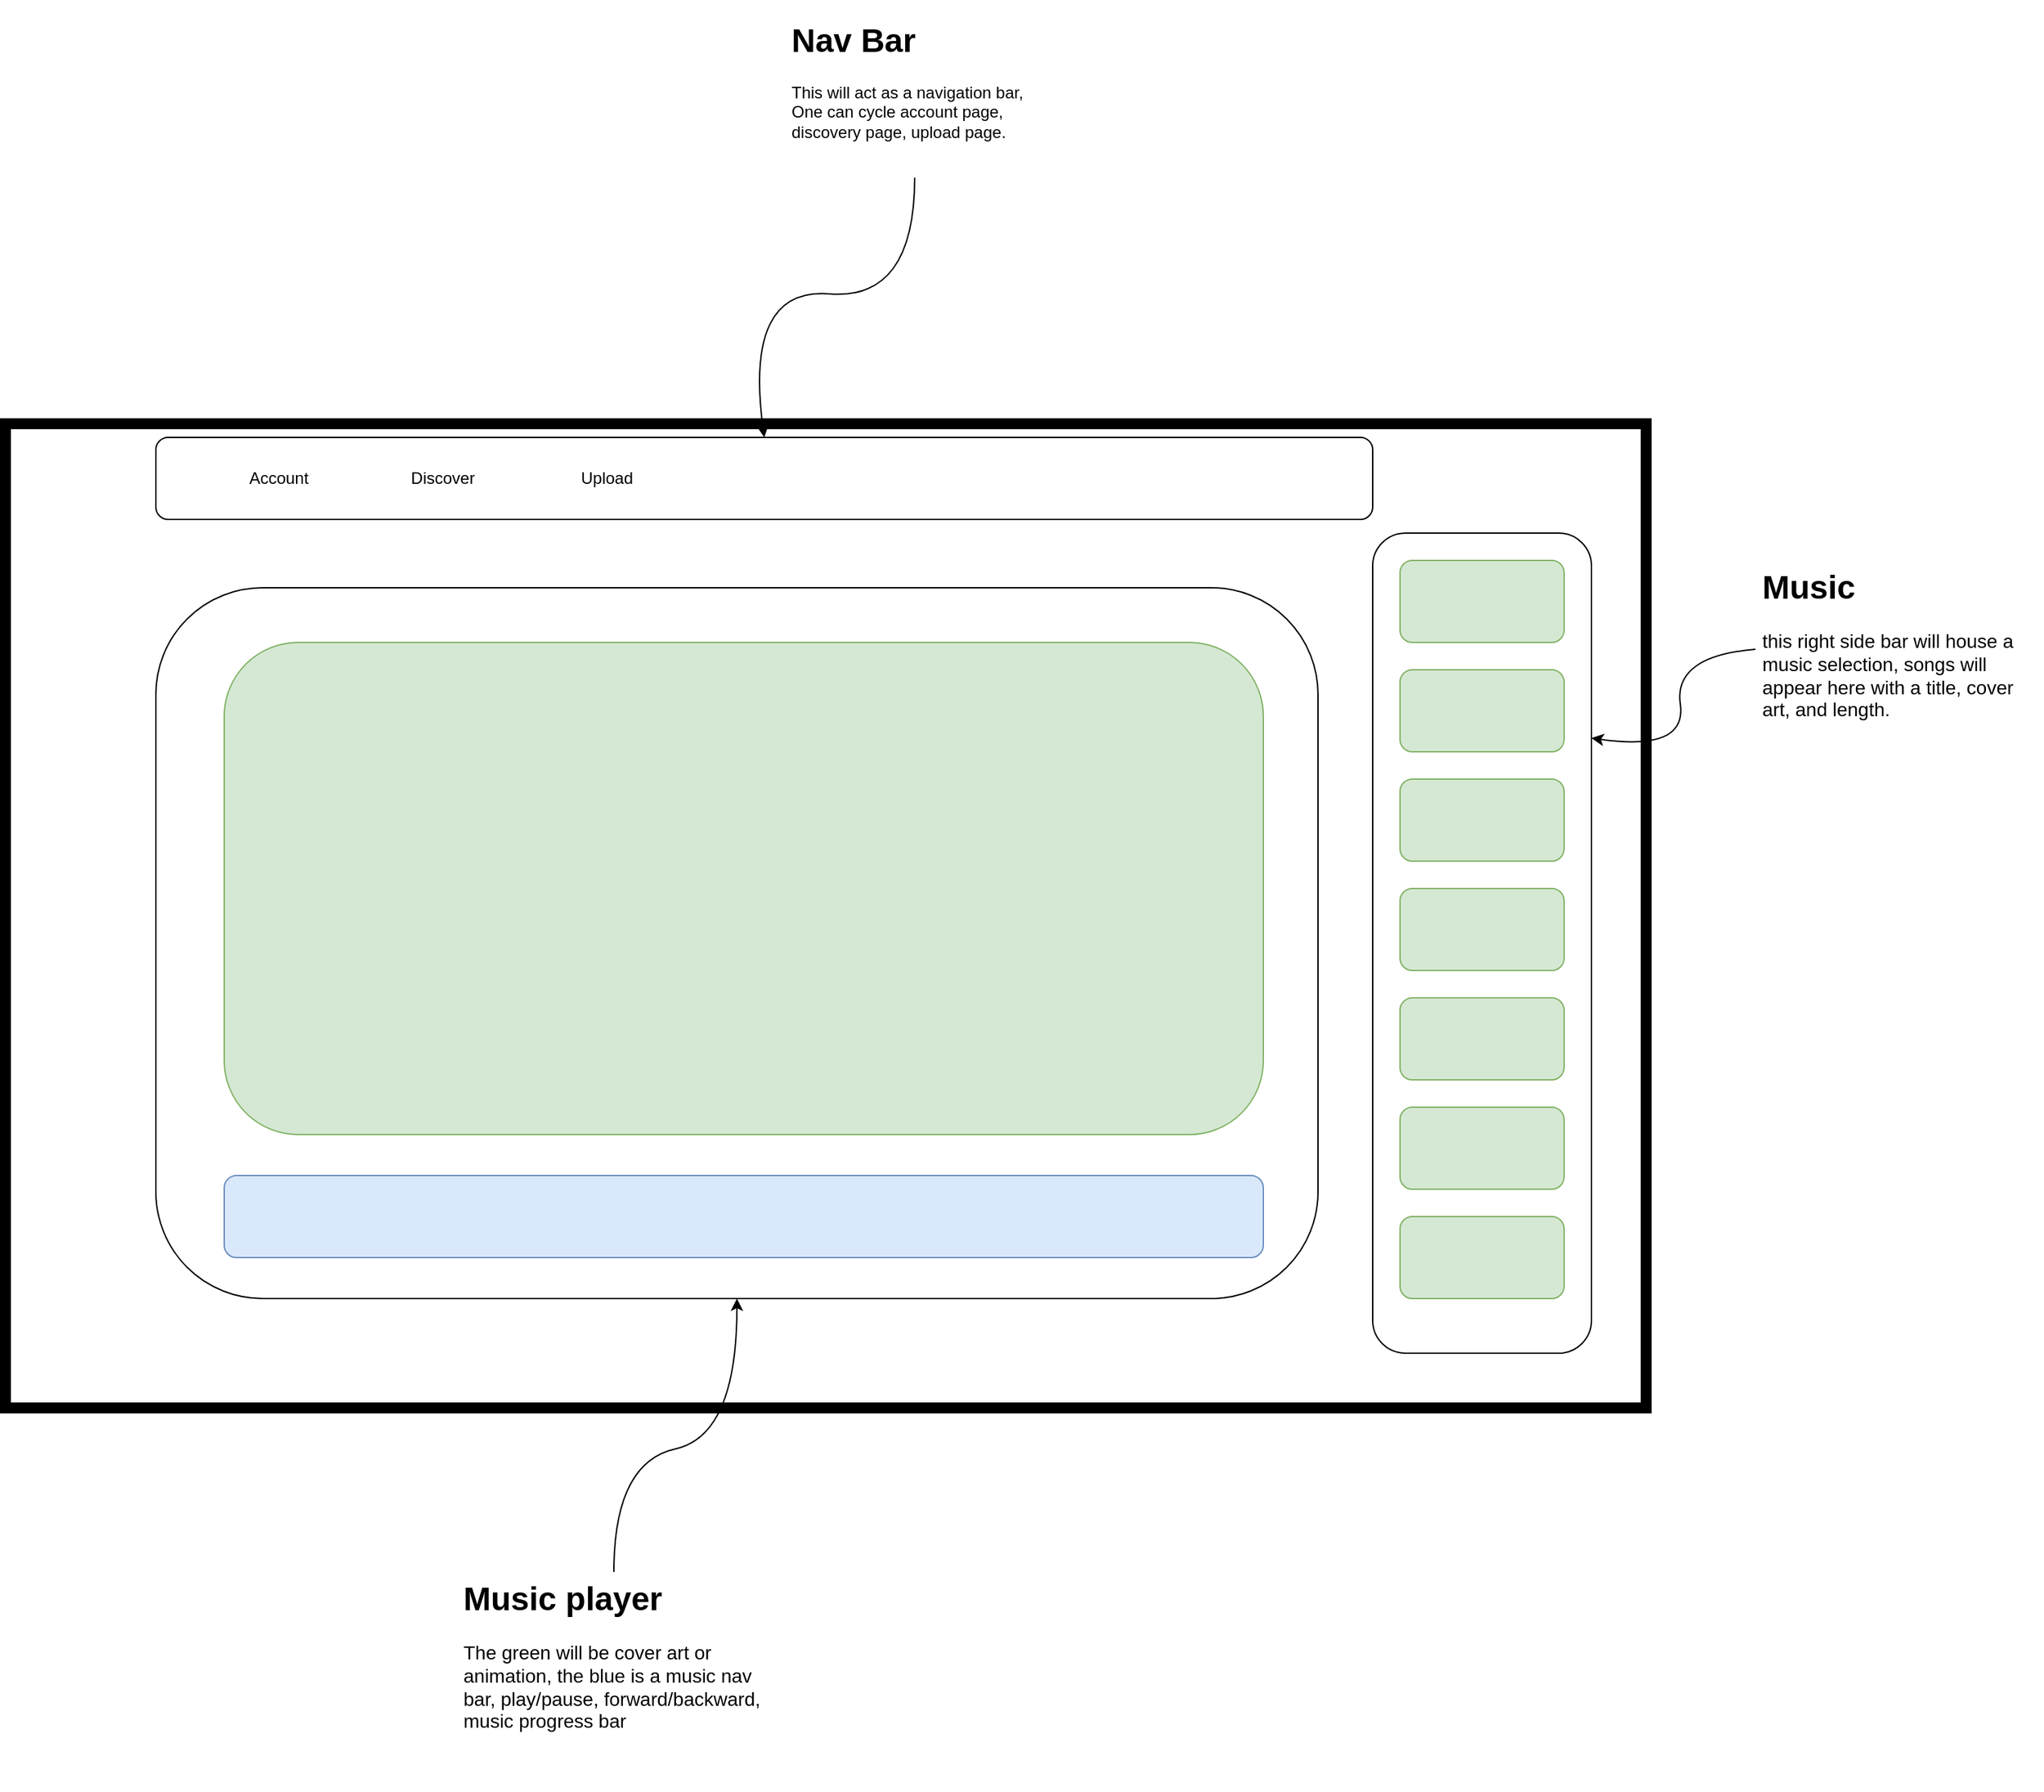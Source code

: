 <mxfile version="16.6.2" type="github" pages="4">
  <diagram id="8kdtg42xL2I4G0ouCTY_" name="Page-1">
    <mxGraphModel dx="4044" dy="2664" grid="1" gridSize="10" guides="1" tooltips="1" connect="1" arrows="1" fold="1" page="0" pageScale="1" pageWidth="850" pageHeight="1100" math="0" shadow="0">
      <root>
        <mxCell id="0" />
        <mxCell id="1" parent="0" />
        <mxCell id="Hbh6wv1MseDKdawe2fJE-1" value="" style="rounded=0;whiteSpace=wrap;html=1;fillColor=none;strokeWidth=8;" parent="1" vertex="1">
          <mxGeometry x="-200" y="-120" width="1200" height="720" as="geometry" />
        </mxCell>
        <mxCell id="Hbh6wv1MseDKdawe2fJE-10" value="&lt;h1&gt;Music&lt;/h1&gt;&lt;div&gt;&lt;font style=&quot;font-size: 14px&quot;&gt;this right side bar will house a music selection, songs will appear here with a title, cover art, and length.&amp;nbsp;&lt;/font&gt;&lt;/div&gt;" style="text;html=1;strokeColor=none;fillColor=none;spacing=5;spacingTop=-20;whiteSpace=wrap;overflow=hidden;rounded=0;" parent="1" vertex="1">
          <mxGeometry x="1080" y="-20" width="210" height="130" as="geometry" />
        </mxCell>
        <mxCell id="Hbh6wv1MseDKdawe2fJE-12" value="" style="curved=1;endArrow=classic;html=1;rounded=0;entryX=0.25;entryY=0;entryDx=0;entryDy=0;exitX=0;exitY=0.5;exitDx=0;exitDy=0;" parent="1" source="Hbh6wv1MseDKdawe2fJE-10" target="Hbh6wv1MseDKdawe2fJE-2" edge="1">
          <mxGeometry width="50" height="50" relative="1" as="geometry">
            <mxPoint x="1000" y="280" as="sourcePoint" />
            <mxPoint x="1050" y="230" as="targetPoint" />
            <Array as="points">
              <mxPoint x="1020" y="50" />
              <mxPoint x="1030" y="120" />
            </Array>
          </mxGeometry>
        </mxCell>
        <mxCell id="Hbh6wv1MseDKdawe2fJE-16" value="" style="group" parent="1" vertex="1" connectable="0">
          <mxGeometry x="800" y="-40" width="160" height="600" as="geometry" />
        </mxCell>
        <mxCell id="Hbh6wv1MseDKdawe2fJE-2" value="" style="rounded=1;whiteSpace=wrap;html=1;strokeWidth=1;fillColor=none;direction=south;" parent="Hbh6wv1MseDKdawe2fJE-16" vertex="1">
          <mxGeometry width="160" height="600" as="geometry" />
        </mxCell>
        <mxCell id="Hbh6wv1MseDKdawe2fJE-3" value="" style="rounded=1;whiteSpace=wrap;html=1;strokeWidth=1;fillColor=#d5e8d4;strokeColor=#82b366;" parent="Hbh6wv1MseDKdawe2fJE-16" vertex="1">
          <mxGeometry x="20" y="20" width="120" height="60" as="geometry" />
        </mxCell>
        <mxCell id="Hbh6wv1MseDKdawe2fJE-4" value="" style="rounded=1;whiteSpace=wrap;html=1;strokeWidth=1;fillColor=#d5e8d4;strokeColor=#82b366;" parent="Hbh6wv1MseDKdawe2fJE-16" vertex="1">
          <mxGeometry x="20" y="100" width="120" height="60" as="geometry" />
        </mxCell>
        <mxCell id="Hbh6wv1MseDKdawe2fJE-5" value="" style="rounded=1;whiteSpace=wrap;html=1;strokeWidth=1;fillColor=#d5e8d4;strokeColor=#82b366;" parent="Hbh6wv1MseDKdawe2fJE-16" vertex="1">
          <mxGeometry x="20" y="180" width="120" height="60" as="geometry" />
        </mxCell>
        <mxCell id="Hbh6wv1MseDKdawe2fJE-6" value="" style="rounded=1;whiteSpace=wrap;html=1;strokeWidth=1;fillColor=#d5e8d4;strokeColor=#82b366;" parent="Hbh6wv1MseDKdawe2fJE-16" vertex="1">
          <mxGeometry x="20" y="260" width="120" height="60" as="geometry" />
        </mxCell>
        <mxCell id="Hbh6wv1MseDKdawe2fJE-7" value="" style="rounded=1;whiteSpace=wrap;html=1;strokeWidth=1;fillColor=#d5e8d4;strokeColor=#82b366;" parent="Hbh6wv1MseDKdawe2fJE-16" vertex="1">
          <mxGeometry x="20" y="340" width="120" height="60" as="geometry" />
        </mxCell>
        <mxCell id="Hbh6wv1MseDKdawe2fJE-8" value="" style="rounded=1;whiteSpace=wrap;html=1;strokeWidth=1;fillColor=#d5e8d4;strokeColor=#82b366;" parent="Hbh6wv1MseDKdawe2fJE-16" vertex="1">
          <mxGeometry x="20" y="420" width="120" height="60" as="geometry" />
        </mxCell>
        <mxCell id="Hbh6wv1MseDKdawe2fJE-9" value="" style="rounded=1;whiteSpace=wrap;html=1;strokeWidth=1;fillColor=#d5e8d4;strokeColor=#82b366;" parent="Hbh6wv1MseDKdawe2fJE-16" vertex="1">
          <mxGeometry x="20" y="500" width="120" height="60" as="geometry" />
        </mxCell>
        <mxCell id="Hbh6wv1MseDKdawe2fJE-17" value="&lt;h1&gt;Nav Bar&lt;/h1&gt;&lt;div&gt;This will act as a navigation bar, One can cycle account page, discovery page, upload page.&lt;/div&gt;" style="text;html=1;strokeColor=none;fillColor=none;spacing=5;spacingTop=-20;whiteSpace=wrap;overflow=hidden;rounded=0;" parent="1" vertex="1">
          <mxGeometry x="370" y="-420" width="190" height="120" as="geometry" />
        </mxCell>
        <mxCell id="Hbh6wv1MseDKdawe2fJE-18" value="" style="curved=1;endArrow=classic;html=1;rounded=0;entryX=0.5;entryY=1;entryDx=0;entryDy=0;exitX=0.5;exitY=1;exitDx=0;exitDy=0;" parent="1" source="Hbh6wv1MseDKdawe2fJE-17" target="Hbh6wv1MseDKdawe2fJE-15" edge="1">
          <mxGeometry width="50" height="50" relative="1" as="geometry">
            <mxPoint x="400" y="40" as="sourcePoint" />
            <mxPoint x="450" y="-10" as="targetPoint" />
            <Array as="points">
              <mxPoint x="465" y="-210" />
              <mxPoint x="340" y="-220" />
            </Array>
          </mxGeometry>
        </mxCell>
        <mxCell id="Hbh6wv1MseDKdawe2fJE-22" value="" style="group" parent="1" vertex="1" connectable="0">
          <mxGeometry x="-90" y="-110" width="890" height="60" as="geometry" />
        </mxCell>
        <mxCell id="Hbh6wv1MseDKdawe2fJE-15" value="" style="rounded=1;whiteSpace=wrap;html=1;strokeWidth=1;fillColor=none;direction=west;" parent="Hbh6wv1MseDKdawe2fJE-22" vertex="1">
          <mxGeometry width="890" height="60" as="geometry" />
        </mxCell>
        <mxCell id="Hbh6wv1MseDKdawe2fJE-19" value="Account" style="text;html=1;strokeColor=none;fillColor=none;align=center;verticalAlign=middle;whiteSpace=wrap;rounded=0;" parent="Hbh6wv1MseDKdawe2fJE-22" vertex="1">
          <mxGeometry x="60" y="15" width="60" height="30" as="geometry" />
        </mxCell>
        <mxCell id="Hbh6wv1MseDKdawe2fJE-20" value="Discover" style="text;html=1;strokeColor=none;fillColor=none;align=center;verticalAlign=middle;whiteSpace=wrap;rounded=0;" parent="Hbh6wv1MseDKdawe2fJE-22" vertex="1">
          <mxGeometry x="180" y="15" width="60" height="30" as="geometry" />
        </mxCell>
        <mxCell id="Hbh6wv1MseDKdawe2fJE-21" value="Upload" style="text;html=1;strokeColor=none;fillColor=none;align=center;verticalAlign=middle;whiteSpace=wrap;rounded=0;" parent="Hbh6wv1MseDKdawe2fJE-22" vertex="1">
          <mxGeometry x="300" y="15" width="60" height="30" as="geometry" />
        </mxCell>
        <mxCell id="Hbh6wv1MseDKdawe2fJE-27" value="&lt;h1&gt;Music player&lt;/h1&gt;&lt;div&gt;&lt;font style=&quot;font-size: 14px&quot;&gt;The green will be cover art or animation, the blue is a music nav bar, play/pause, forward/backward, music progress bar&lt;/font&gt;&lt;/div&gt;" style="text;html=1;strokeColor=none;fillColor=none;spacing=5;spacingTop=-20;whiteSpace=wrap;overflow=hidden;rounded=0;" parent="1" vertex="1">
          <mxGeometry x="130" y="720" width="230" height="160" as="geometry" />
        </mxCell>
        <mxCell id="Hbh6wv1MseDKdawe2fJE-28" value="" style="curved=1;endArrow=classic;html=1;rounded=0;fontSize=14;entryX=0.5;entryY=1;entryDx=0;entryDy=0;exitX=0.5;exitY=0;exitDx=0;exitDy=0;" parent="1" source="Hbh6wv1MseDKdawe2fJE-27" target="Hbh6wv1MseDKdawe2fJE-24" edge="1">
          <mxGeometry width="50" height="50" relative="1" as="geometry">
            <mxPoint x="250" y="670" as="sourcePoint" />
            <mxPoint x="390" y="310" as="targetPoint" />
            <Array as="points">
              <mxPoint x="245" y="640" />
              <mxPoint x="335" y="620" />
            </Array>
          </mxGeometry>
        </mxCell>
        <mxCell id="Hbh6wv1MseDKdawe2fJE-29" value="" style="group" parent="1" vertex="1" connectable="0">
          <mxGeometry x="-90" width="850" height="520" as="geometry" />
        </mxCell>
        <mxCell id="Hbh6wv1MseDKdawe2fJE-24" value="" style="rounded=1;whiteSpace=wrap;html=1;strokeWidth=1;fillColor=none;gradientColor=#3705FF;" parent="Hbh6wv1MseDKdawe2fJE-29" vertex="1">
          <mxGeometry width="850" height="520" as="geometry" />
        </mxCell>
        <mxCell id="Hbh6wv1MseDKdawe2fJE-25" value="" style="rounded=1;whiteSpace=wrap;html=1;strokeWidth=1;fillColor=#d5e8d4;strokeColor=#82b366;" parent="Hbh6wv1MseDKdawe2fJE-29" vertex="1">
          <mxGeometry x="50" y="40" width="760" height="360" as="geometry" />
        </mxCell>
        <mxCell id="Hbh6wv1MseDKdawe2fJE-26" value="" style="rounded=1;whiteSpace=wrap;html=1;strokeWidth=1;fillColor=#dae8fc;strokeColor=#6c8ebf;" parent="Hbh6wv1MseDKdawe2fJE-29" vertex="1">
          <mxGeometry x="50" y="430" width="760" height="60" as="geometry" />
        </mxCell>
      </root>
    </mxGraphModel>
  </diagram>
  <diagram id="Lp3ub9B1sbOu9ZpcKDQ-" name="Home">
    <mxGraphModel dx="3644" dy="2664" grid="0" gridSize="10" guides="1" tooltips="1" connect="1" arrows="1" fold="1" page="0" pageScale="1" pageWidth="850" pageHeight="1100" math="0" shadow="0">
      <root>
        <mxCell id="ewdScKoGMy1fZ1iDkfr0-0" />
        <mxCell id="ewdScKoGMy1fZ1iDkfr0-1" parent="ewdScKoGMy1fZ1iDkfr0-0" />
        <mxCell id="jHxM66Looak-5hEwvELE-0" value="" style="rounded=0;whiteSpace=wrap;html=1;fillColor=none;strokeWidth=8;" vertex="1" parent="ewdScKoGMy1fZ1iDkfr0-1">
          <mxGeometry x="560" y="-200" width="1920" height="1080" as="geometry" />
        </mxCell>
        <mxCell id="NASc1CwOYMaEcNcSKyxm-0" value="&lt;h1 style=&quot;font-size: 34px&quot;&gt;&lt;font style=&quot;font-size: 34px&quot;&gt;Navigation Bar&lt;/font&gt;&lt;/h1&gt;&lt;p&gt;&lt;font style=&quot;font-size: 27px&quot;&gt;Contains the tiles for each page within the website&lt;/font&gt;&lt;/p&gt;" style="text;html=1;strokeColor=none;fillColor=none;spacing=5;spacingTop=-20;whiteSpace=wrap;overflow=hidden;rounded=0;" vertex="1" parent="ewdScKoGMy1fZ1iDkfr0-1">
          <mxGeometry x="70" y="170" width="350" height="210" as="geometry" />
        </mxCell>
        <mxCell id="8eYH5BBRQD31RjpEhHYT-2" value="" style="curved=1;endArrow=classic;html=1;rounded=0;fontSize=27;exitX=1;exitY=0.5;exitDx=0;exitDy=0;strokeWidth=3;" edge="1" parent="ewdScKoGMy1fZ1iDkfr0-1" source="NASc1CwOYMaEcNcSKyxm-0">
          <mxGeometry width="50" height="50" relative="1" as="geometry">
            <mxPoint x="810" y="360" as="sourcePoint" />
            <mxPoint x="530" y="70" as="targetPoint" />
            <Array as="points">
              <mxPoint x="500" y="300" />
              <mxPoint x="440" y="60" />
            </Array>
          </mxGeometry>
        </mxCell>
        <mxCell id="yxl69cmZombsrMElO1W1-1" value="&lt;h1 style=&quot;font-size: 34px&quot;&gt;&lt;font style=&quot;font-size: 34px&quot;&gt;Menu Bar&lt;/font&gt;&lt;/h1&gt;&lt;p&gt;&lt;font style=&quot;font-size: 27px&quot;&gt;Contains the website logo, name, and user profile (right hand side)&lt;/font&gt;&lt;/p&gt;" style="text;html=1;strokeColor=none;fillColor=none;spacing=5;spacingTop=-20;whiteSpace=wrap;overflow=hidden;rounded=0;" vertex="1" parent="ewdScKoGMy1fZ1iDkfr0-1">
          <mxGeometry x="1340" y="-450" width="460" height="210" as="geometry" />
        </mxCell>
        <mxCell id="yxl69cmZombsrMElO1W1-2" value="" style="curved=1;endArrow=classic;html=1;rounded=0;fontSize=27;strokeWidth=3;" edge="1" parent="ewdScKoGMy1fZ1iDkfr0-1">
          <mxGeometry width="50" height="50" relative="1" as="geometry">
            <mxPoint x="1320" y="-380" as="sourcePoint" />
            <mxPoint x="1280" y="-220" as="targetPoint" />
            <Array as="points">
              <mxPoint x="1210" y="-380" />
            </Array>
          </mxGeometry>
        </mxCell>
        <mxCell id="yxl69cmZombsrMElO1W1-36" value="" style="rounded=0;whiteSpace=wrap;html=1;fontSize=30;strokeColor=#000000;strokeWidth=4;fillColor=#3399FF;gradientColor=#B266FF;opacity=60;" vertex="1" parent="ewdScKoGMy1fZ1iDkfr0-1">
          <mxGeometry x="800" y="-120" width="1680" height="1000" as="geometry" />
        </mxCell>
        <mxCell id="yxl69cmZombsrMElO1W1-4" value="&lt;h1 style=&quot;font-size: 34px&quot;&gt;&quot;Popular&quot; Tiles&lt;/h1&gt;&lt;p&gt;&lt;font style=&quot;font-size: 27px&quot;&gt;Tiles that shuffle through &quot;trending&quot; music, videos, and art. Each tile is clickable and will take the to the corresponding page for that song/video/artwork.&lt;/font&gt;&lt;/p&gt;" style="text;html=1;strokeColor=none;fillColor=none;spacing=5;spacingTop=-20;whiteSpace=wrap;overflow=hidden;rounded=0;" vertex="1" parent="ewdScKoGMy1fZ1iDkfr0-1">
          <mxGeometry x="820" y="920" width="350" height="300" as="geometry" />
        </mxCell>
        <mxCell id="yxl69cmZombsrMElO1W1-6" value="" style="group" vertex="1" connectable="0" parent="ewdScKoGMy1fZ1iDkfr0-1">
          <mxGeometry x="560" y="-200" width="1920" height="1080" as="geometry" />
        </mxCell>
        <mxCell id="36U_r9k0YRjDBDuBfa2g-0" value="" style="rounded=0;whiteSpace=wrap;html=1;strokeWidth=8;fillColor=#f5f5f5;strokeColor=#666666;fontColor=#333333;" vertex="1" parent="yxl69cmZombsrMElO1W1-6">
          <mxGeometry y="80" width="240" height="1000" as="geometry" />
        </mxCell>
        <mxCell id="BsT5EeFdpuFRrpVlIiqD-0" value="" style="rounded=0;whiteSpace=wrap;html=1;strokeWidth=8;fillColor=#f5f5f5;strokeColor=#666666;fontColor=#333333;" vertex="1" parent="yxl69cmZombsrMElO1W1-6">
          <mxGeometry width="1920" height="80" as="geometry" />
        </mxCell>
        <mxCell id="yxl69cmZombsrMElO1W1-23" value="" style="group" vertex="1" connectable="0" parent="yxl69cmZombsrMElO1W1-6">
          <mxGeometry x="1390" y="240" width="470" height="740" as="geometry" />
        </mxCell>
        <mxCell id="yxl69cmZombsrMElO1W1-24" value="" style="rounded=1;whiteSpace=wrap;html=1;fontSize=27;strokeColor=#000000;strokeWidth=8;fillColor=#dae8fc;" vertex="1" parent="yxl69cmZombsrMElO1W1-23">
          <mxGeometry x="7.58" y="-70" width="454.84" height="670" as="geometry" />
        </mxCell>
        <mxCell id="yxl69cmZombsrMElO1W1-25" value="" style="rounded=1;whiteSpace=wrap;html=1;fontSize=27;strokeColor=#000000;strokeWidth=8;fillColor=#dae8fc;" vertex="1" parent="yxl69cmZombsrMElO1W1-23">
          <mxGeometry y="640" width="470" height="100" as="geometry" />
        </mxCell>
        <mxCell id="yxl69cmZombsrMElO1W1-26" value="" style="rounded=1;whiteSpace=wrap;html=1;fontSize=27;strokeColor=#000000;strokeWidth=4;fillColor=#fff2cc;" vertex="1" parent="yxl69cmZombsrMElO1W1-23">
          <mxGeometry x="30.323" y="660" width="90.968" height="60" as="geometry" />
        </mxCell>
        <mxCell id="yxl69cmZombsrMElO1W1-27" value="" style="rounded=1;whiteSpace=wrap;html=1;fontSize=27;strokeColor=#000000;strokeWidth=4;fillColor=#fff2cc;" vertex="1" parent="yxl69cmZombsrMElO1W1-23">
          <mxGeometry x="136.452" y="660" width="90.968" height="60" as="geometry" />
        </mxCell>
        <mxCell id="yxl69cmZombsrMElO1W1-28" value="" style="rounded=1;whiteSpace=wrap;html=1;fontSize=27;strokeColor=#000000;strokeWidth=4;fillColor=#fff2cc;" vertex="1" parent="yxl69cmZombsrMElO1W1-23">
          <mxGeometry x="242.581" y="660" width="90.968" height="60" as="geometry" />
        </mxCell>
        <mxCell id="yxl69cmZombsrMElO1W1-29" value="" style="rounded=1;whiteSpace=wrap;html=1;fontSize=27;strokeColor=#000000;strokeWidth=4;fillColor=#fff2cc;" vertex="1" parent="yxl69cmZombsrMElO1W1-23">
          <mxGeometry x="348.71" y="660" width="90.968" height="60" as="geometry" />
        </mxCell>
        <mxCell id="yxl69cmZombsrMElO1W1-39" value="&lt;span style=&quot;color: rgba(0 , 0 , 0 , 0) ; font-family: monospace ; font-size: 0px&quot;&gt;%3CmxGraphModel%3E%3Croot%3E%3CmxCell%20id%3D%220%22%2F%3E%3CmxCell%20id%3D%221%22%20parent%3D%220%22%2F%3E%3CmxCell%20id%3D%222%22%20value%3D%22%22%20style%3D%22rounded%3D1%3BwhiteSpace%3Dwrap%3Bhtml%3D1%3BfontSize%3D27%3BstrokeColor%3D%23000000%3BstrokeWidth%3D8%3BfillColor%3D%23d5e8d4%3B%22%20vertex%3D%221%22%20parent%3D%221%22%3E%3CmxGeometry%20x%3D%22867.581%22%20y%3D%2240%22%20width%3D%22454.839%22%20height%3D%22600%22%20as%3D%22geometry%22%2F%3E%3C%2FmxCell%3E%3C%2Froot%3E%3C%2FmxGraphModel%3E&lt;/span&gt;" style="rounded=1;whiteSpace=wrap;html=1;fontSize=27;strokeColor=#000000;strokeWidth=8;fillColor=#fff2cc;" vertex="1" parent="yxl69cmZombsrMElO1W1-23">
          <mxGeometry x="38.79" y="100" width="392.42" height="460" as="geometry" />
        </mxCell>
        <mxCell id="yxl69cmZombsrMElO1W1-30" value="Art" style="text;html=1;strokeColor=none;fillColor=none;align=center;verticalAlign=middle;whiteSpace=wrap;rounded=0;fontSize=55;" vertex="1" parent="yxl69cmZombsrMElO1W1-23">
          <mxGeometry x="25" y="-30" width="420" height="90" as="geometry" />
        </mxCell>
        <mxCell id="yxl69cmZombsrMElO1W1-5" value="" style="group" vertex="1" connectable="0" parent="yxl69cmZombsrMElO1W1-6">
          <mxGeometry x="300" y="170" width="470" height="810" as="geometry" />
        </mxCell>
        <mxCell id="8eYH5BBRQD31RjpEhHYT-3" value="" style="rounded=1;whiteSpace=wrap;html=1;fontSize=27;strokeColor=#000000;strokeWidth=8;fillColor=#dae8fc;" vertex="1" parent="yxl69cmZombsrMElO1W1-5">
          <mxGeometry x="7.58" width="454.84" height="670" as="geometry" />
        </mxCell>
        <mxCell id="8eYH5BBRQD31RjpEhHYT-4" value="" style="rounded=1;whiteSpace=wrap;html=1;fontSize=27;strokeColor=#000000;strokeWidth=8;fillColor=#dae8fc;" vertex="1" parent="yxl69cmZombsrMElO1W1-5">
          <mxGeometry y="710" width="470" height="100" as="geometry" />
        </mxCell>
        <mxCell id="8eYH5BBRQD31RjpEhHYT-5" value="" style="rounded=1;whiteSpace=wrap;html=1;fontSize=27;strokeColor=#000000;strokeWidth=4;fillColor=#d5e8d4;" vertex="1" parent="yxl69cmZombsrMElO1W1-5">
          <mxGeometry x="25.003" y="727.162" width="90.968" height="65.676" as="geometry" />
        </mxCell>
        <mxCell id="8eYH5BBRQD31RjpEhHYT-6" value="" style="rounded=1;whiteSpace=wrap;html=1;fontSize=27;strokeColor=#000000;strokeWidth=4;fillColor=#d5e8d4;" vertex="1" parent="yxl69cmZombsrMElO1W1-5">
          <mxGeometry x="131.132" y="727.162" width="90.968" height="65.676" as="geometry" />
        </mxCell>
        <mxCell id="8eYH5BBRQD31RjpEhHYT-7" value="" style="rounded=1;whiteSpace=wrap;html=1;fontSize=27;strokeColor=#000000;strokeWidth=4;fillColor=#d5e8d4;" vertex="1" parent="yxl69cmZombsrMElO1W1-5">
          <mxGeometry x="237.261" y="727.162" width="90.968" height="65.676" as="geometry" />
        </mxCell>
        <mxCell id="8eYH5BBRQD31RjpEhHYT-8" value="" style="rounded=1;whiteSpace=wrap;html=1;fontSize=27;strokeColor=#000000;strokeWidth=4;fillColor=#d5e8d4;" vertex="1" parent="yxl69cmZombsrMElO1W1-5">
          <mxGeometry x="343.39" y="727.162" width="90.968" height="65.676" as="geometry" />
        </mxCell>
        <mxCell id="yxl69cmZombsrMElO1W1-37" value="&lt;span style=&quot;color: rgba(0 , 0 , 0 , 0) ; font-family: monospace ; font-size: 0px&quot;&gt;%3CmxGraphModel%3E%3Croot%3E%3CmxCell%20id%3D%220%22%2F%3E%3CmxCell%20id%3D%221%22%20parent%3D%220%22%2F%3E%3CmxCell%20id%3D%222%22%20value%3D%22%22%20style%3D%22rounded%3D1%3BwhiteSpace%3Dwrap%3Bhtml%3D1%3BfontSize%3D27%3BstrokeColor%3D%23000000%3BstrokeWidth%3D8%3BfillColor%3D%23d5e8d4%3B%22%20vertex%3D%221%22%20parent%3D%221%22%3E%3CmxGeometry%20x%3D%22867.581%22%20y%3D%2240%22%20width%3D%22454.839%22%20height%3D%22600%22%20as%3D%22geometry%22%2F%3E%3C%2FmxCell%3E%3C%2Froot%3E%3C%2FmxGraphModel%3E&lt;/span&gt;" style="rounded=1;whiteSpace=wrap;html=1;fontSize=27;strokeColor=#000000;strokeWidth=8;fillColor=#d5e8d4;" vertex="1" parent="yxl69cmZombsrMElO1W1-5">
          <mxGeometry x="41.94" y="170" width="392.42" height="460" as="geometry" />
        </mxCell>
        <mxCell id="yxl69cmZombsrMElO1W1-3" value="Music" style="text;html=1;strokeColor=none;fillColor=none;align=center;verticalAlign=middle;whiteSpace=wrap;rounded=0;fontSize=55;" vertex="1" parent="yxl69cmZombsrMElO1W1-5">
          <mxGeometry x="19.68" y="40" width="420" height="90" as="geometry" />
        </mxCell>
        <mxCell id="yxl69cmZombsrMElO1W1-16" value="" style="group" vertex="1" connectable="0" parent="yxl69cmZombsrMElO1W1-6">
          <mxGeometry x="840" y="240" width="470" height="740" as="geometry" />
        </mxCell>
        <mxCell id="yxl69cmZombsrMElO1W1-17" value="" style="rounded=1;whiteSpace=wrap;html=1;fontSize=27;strokeColor=#000000;strokeWidth=8;fillColor=#dae8fc;" vertex="1" parent="yxl69cmZombsrMElO1W1-16">
          <mxGeometry x="7.58" y="-70" width="454.84" height="670" as="geometry" />
        </mxCell>
        <mxCell id="yxl69cmZombsrMElO1W1-18" value="" style="rounded=1;whiteSpace=wrap;html=1;fontSize=27;strokeColor=#000000;strokeWidth=8;fillColor=#dae8fc;" vertex="1" parent="yxl69cmZombsrMElO1W1-16">
          <mxGeometry y="640" width="470" height="100" as="geometry" />
        </mxCell>
        <mxCell id="yxl69cmZombsrMElO1W1-19" value="" style="rounded=1;whiteSpace=wrap;html=1;fontSize=27;strokeColor=#000000;strokeWidth=4;fillColor=#f8cecc;" vertex="1" parent="yxl69cmZombsrMElO1W1-16">
          <mxGeometry x="30.323" y="660" width="90.968" height="60" as="geometry" />
        </mxCell>
        <mxCell id="yxl69cmZombsrMElO1W1-20" value="" style="rounded=1;whiteSpace=wrap;html=1;fontSize=27;strokeColor=#000000;strokeWidth=4;fillColor=#f8cecc;" vertex="1" parent="yxl69cmZombsrMElO1W1-16">
          <mxGeometry x="136.452" y="660" width="90.968" height="60" as="geometry" />
        </mxCell>
        <mxCell id="yxl69cmZombsrMElO1W1-21" value="" style="rounded=1;whiteSpace=wrap;html=1;fontSize=27;strokeColor=#000000;strokeWidth=4;fillColor=#f8cecc;" vertex="1" parent="yxl69cmZombsrMElO1W1-16">
          <mxGeometry x="242.581" y="660" width="90.968" height="60" as="geometry" />
        </mxCell>
        <mxCell id="yxl69cmZombsrMElO1W1-22" value="" style="rounded=1;whiteSpace=wrap;html=1;fontSize=27;strokeColor=#000000;strokeWidth=4;fillColor=#f8cecc;" vertex="1" parent="yxl69cmZombsrMElO1W1-16">
          <mxGeometry x="348.71" y="660" width="90.968" height="60" as="geometry" />
        </mxCell>
        <mxCell id="yxl69cmZombsrMElO1W1-38" value="&lt;span style=&quot;color: rgba(0 , 0 , 0 , 0) ; font-family: monospace ; font-size: 0px&quot;&gt;%3CmxGraphModel%3E%3Croot%3E%3CmxCell%20id%3D%220%22%2F%3E%3CmxCell%20id%3D%221%22%20parent%3D%220%22%2F%3E%3CmxCell%20id%3D%222%22%20value%3D%22%22%20style%3D%22rounded%3D1%3BwhiteSpace%3Dwrap%3Bhtml%3D1%3BfontSize%3D27%3BstrokeColor%3D%23000000%3BstrokeWidth%3D8%3BfillColor%3D%23d5e8d4%3B%22%20vertex%3D%221%22%20parent%3D%221%22%3E%3CmxGeometry%20x%3D%22867.581%22%20y%3D%2240%22%20width%3D%22454.839%22%20height%3D%22600%22%20as%3D%22geometry%22%2F%3E%3C%2FmxCell%3E%3C%2Froot%3E%3C%2FmxGraphModel%3E&lt;/span&gt;" style="rounded=1;whiteSpace=wrap;html=1;fontSize=27;strokeColor=#000000;strokeWidth=8;fillColor=#f8cecc;" vertex="1" parent="yxl69cmZombsrMElO1W1-16">
          <mxGeometry x="38.79" y="100" width="392.42" height="460" as="geometry" />
        </mxCell>
        <mxCell id="yxl69cmZombsrMElO1W1-15" value="Videos" style="text;html=1;strokeColor=none;fillColor=none;align=center;verticalAlign=middle;whiteSpace=wrap;rounded=0;fontSize=55;" vertex="1" parent="yxl69cmZombsrMElO1W1-16">
          <mxGeometry x="25" y="-30" width="420" height="90" as="geometry" />
        </mxCell>
        <mxCell id="yxl69cmZombsrMElO1W1-33" value="&lt;font style=&quot;font-size: 30px&quot;&gt;Home&lt;/font&gt;" style="text;html=1;strokeColor=none;fillColor=none;align=center;verticalAlign=middle;whiteSpace=wrap;rounded=0;fontSize=55;" vertex="1" parent="yxl69cmZombsrMElO1W1-6">
          <mxGeometry x="90" y="120" width="60" height="30" as="geometry" />
        </mxCell>
        <mxCell id="yxl69cmZombsrMElO1W1-34" value="&lt;font style=&quot;font-size: 30px&quot;&gt;Profile&lt;/font&gt;" style="text;html=1;strokeColor=none;fillColor=none;align=center;verticalAlign=middle;whiteSpace=wrap;rounded=0;fontSize=55;" vertex="1" parent="yxl69cmZombsrMElO1W1-6">
          <mxGeometry x="1810" y="25" width="60" height="30" as="geometry" />
        </mxCell>
        <mxCell id="yxl69cmZombsrMElO1W1-7" value="" style="curved=1;endArrow=classic;html=1;rounded=0;fontSize=55;strokeWidth=3;" edge="1" parent="ewdScKoGMy1fZ1iDkfr0-1">
          <mxGeometry width="50" height="50" relative="1" as="geometry">
            <mxPoint x="1190" y="990" as="sourcePoint" />
            <mxPoint x="1620" y="810" as="targetPoint" />
            <Array as="points">
              <mxPoint x="1430" y="1030" />
              <mxPoint x="1640" y="960" />
            </Array>
          </mxGeometry>
        </mxCell>
      </root>
    </mxGraphModel>
  </diagram>
  <diagram id="CJLjvGpUiDwa9coSCK6h" name="Upload Page">
    <mxGraphModel dx="3407" dy="2916" grid="1" gridSize="10" guides="1" tooltips="1" connect="1" arrows="1" fold="1" page="1" pageScale="1" pageWidth="1100" pageHeight="1700" math="0" shadow="0">
      <root>
        <mxCell id="S-dIcS50lSqpB5gt7JiZ-0" />
        <mxCell id="S-dIcS50lSqpB5gt7JiZ-1" parent="S-dIcS50lSqpB5gt7JiZ-0" />
        <mxCell id="JO5BjmD4TRdm733wltxC-0" value="" style="rounded=0;whiteSpace=wrap;html=1;fillColor=none;strokeWidth=8;" parent="S-dIcS50lSqpB5gt7JiZ-1" vertex="1">
          <mxGeometry x="-605" y="-350" width="1200" height="720" as="geometry" />
        </mxCell>
        <mxCell id="YGYQ3WCsdfabJsXma8mV-0" value="" style="group" parent="S-dIcS50lSqpB5gt7JiZ-1" vertex="1" connectable="0">
          <mxGeometry x="-450" y="-330" width="1010" height="60" as="geometry" />
        </mxCell>
        <mxCell id="YGYQ3WCsdfabJsXma8mV-1" value="" style="rounded=1;whiteSpace=wrap;html=1;strokeWidth=1;direction=west;fillColor=#d5e8d4;strokeColor=#82b366;" parent="YGYQ3WCsdfabJsXma8mV-0" vertex="1">
          <mxGeometry width="1010.0" height="60" as="geometry" />
        </mxCell>
        <mxCell id="YGYQ3WCsdfabJsXma8mV-2" value="Account" style="text;html=1;strokeColor=none;fillColor=none;align=center;verticalAlign=middle;whiteSpace=wrap;rounded=0;" parent="YGYQ3WCsdfabJsXma8mV-0" vertex="1">
          <mxGeometry x="68.09" y="15" width="68.09" height="30" as="geometry" />
        </mxCell>
        <mxCell id="YGYQ3WCsdfabJsXma8mV-3" value="Discover" style="text;html=1;strokeColor=none;fillColor=none;align=center;verticalAlign=middle;whiteSpace=wrap;rounded=0;" parent="YGYQ3WCsdfabJsXma8mV-0" vertex="1">
          <mxGeometry x="204.27" y="15" width="68.09" height="30" as="geometry" />
        </mxCell>
        <mxCell id="YGYQ3WCsdfabJsXma8mV-4" value="Upload" style="text;html=1;strokeColor=#b85450;fillColor=#f8cecc;align=center;verticalAlign=middle;whiteSpace=wrap;rounded=0;" parent="YGYQ3WCsdfabJsXma8mV-0" vertex="1">
          <mxGeometry x="340.449" y="15" width="68.09" height="30" as="geometry" />
        </mxCell>
        <mxCell id="YGYQ3WCsdfabJsXma8mV-5" value="SoundSpace&lt;br&gt;(logo?)" style="ellipse;shape=cloud;whiteSpace=wrap;html=1;fillColor=#e1d5e7;strokeColor=#9673a6;" parent="S-dIcS50lSqpB5gt7JiZ-1" vertex="1">
          <mxGeometry x="-590" y="-340" width="120" height="80" as="geometry" />
        </mxCell>
        <mxCell id="Cci4LVaYzpON20q8ZFuw-3" value="Insert Title Here" style="swimlane;fontStyle=0;childLayout=stackLayout;horizontal=1;startSize=30;horizontalStack=0;resizeParent=1;resizeParentMax=0;resizeLast=0;collapsible=1;marginBottom=0;" parent="S-dIcS50lSqpB5gt7JiZ-1" vertex="1">
          <mxGeometry x="-450" y="-190" width="1010" height="330" as="geometry" />
        </mxCell>
        <mxCell id="Cci4LVaYzpON20q8ZFuw-4" value="Description" style="text;align=left;verticalAlign=middle;spacingLeft=4;spacingRight=4;overflow=hidden;points=[[0,0.5],[1,0.5]];portConstraint=eastwest;rotatable=0;fillColor=#f5f5f5;fontColor=#333333;strokeColor=none;" parent="Cci4LVaYzpON20q8ZFuw-3" vertex="1">
          <mxGeometry y="30" width="1010" height="30" as="geometry" />
        </mxCell>
        <mxCell id="Cci4LVaYzpON20q8ZFuw-6" value="." style="text;align=left;verticalAlign=middle;spacingLeft=4;spacingRight=4;overflow=hidden;points=[[0,0.5],[1,0.5]];portConstraint=eastwest;rotatable=0;fillColor=#f5f5f5;strokeColor=none;fontColor=#333333;" parent="Cci4LVaYzpON20q8ZFuw-3" vertex="1">
          <mxGeometry y="60" width="1010" height="270" as="geometry" />
        </mxCell>
        <mxCell id="4guAEQpQQt9DHuchd6Xg-0" value="Link File Here" style="rounded=0;whiteSpace=wrap;html=1;fillColor=#d5e8d4;strokeColor=#82b366;" parent="S-dIcS50lSqpB5gt7JiZ-1" vertex="1">
          <mxGeometry x="-450" y="140" width="1010" height="40" as="geometry" />
        </mxCell>
        <mxCell id="4guAEQpQQt9DHuchd6Xg-1" value="Upload" style="rounded=1;whiteSpace=wrap;html=1;fillColor=#d5e8d4;strokeColor=#82b366;" parent="S-dIcS50lSqpB5gt7JiZ-1" vertex="1">
          <mxGeometry x="330" y="210" width="110" height="40" as="geometry" />
        </mxCell>
        <mxCell id="4guAEQpQQt9DHuchd6Xg-2" value="Upload A Video/Song to &amp;lt;Account Name&amp;gt;" style="text;html=1;strokeColor=none;fillColor=none;align=center;verticalAlign=middle;whiteSpace=wrap;rounded=0;fontSize=20;fontStyle=1" parent="S-dIcS50lSqpB5gt7JiZ-1" vertex="1">
          <mxGeometry x="-350" y="-260" width="760" height="50" as="geometry" />
        </mxCell>
        <mxCell id="eezeyXzOclRzomgjY8zf-1" value="Recent Uploads" style="swimlane;fontStyle=0;childLayout=stackLayout;horizontal=1;startSize=30;horizontalStack=0;resizeParent=1;resizeParentMax=0;resizeLast=0;collapsible=1;marginBottom=0;fontSize=16;" parent="S-dIcS50lSqpB5gt7JiZ-1" vertex="1">
          <mxGeometry x="-590" y="-220" width="120" height="440" as="geometry" />
        </mxCell>
        <mxCell id="eezeyXzOclRzomgjY8zf-2" value="Item 1&#xa;&#xa;&lt;thumbnail&gt;&#xa;&#xa;" style="text;strokeColor=#b85450;fillColor=#f8cecc;align=left;verticalAlign=middle;spacingLeft=4;spacingRight=4;overflow=hidden;points=[[0,0.5],[1,0.5]];portConstraint=eastwest;rotatable=0;fontSize=20;" parent="eezeyXzOclRzomgjY8zf-1" vertex="1">
          <mxGeometry y="30" width="120" height="120" as="geometry" />
        </mxCell>
        <mxCell id="eezeyXzOclRzomgjY8zf-3" value="Item 2&#xa;&#xa;&lt;thumbnail&gt;&#xa;&#xa;" style="text;strokeColor=#b85450;fillColor=#f8cecc;align=left;verticalAlign=middle;spacingLeft=4;spacingRight=4;overflow=hidden;points=[[0,0.5],[1,0.5]];portConstraint=eastwest;rotatable=0;fontSize=20;" parent="eezeyXzOclRzomgjY8zf-1" vertex="1">
          <mxGeometry y="150" width="120" height="140" as="geometry" />
        </mxCell>
        <mxCell id="eezeyXzOclRzomgjY8zf-4" value="Item 3&#xa;&#xa;&lt;thumbnail&gt;&#xa;&#xa;" style="text;strokeColor=#b85450;fillColor=#f8cecc;align=left;verticalAlign=middle;spacingLeft=4;spacingRight=4;overflow=hidden;points=[[0,0.5],[1,0.5]];portConstraint=eastwest;rotatable=0;fontSize=20;" parent="eezeyXzOclRzomgjY8zf-1" vertex="1">
          <mxGeometry y="290" width="120" height="150" as="geometry" />
        </mxCell>
        <mxCell id="qS-xk2JCKEOYtiAb881Q-0" value="&lt;h1&gt;Metadata&lt;/h1&gt;&lt;div&gt;Title for the video in the top bar. The larger bottom bar houses the description - maybe another section for tags, if we implement those?&lt;/div&gt;" style="text;html=1;strokeColor=none;fillColor=none;spacing=5;spacingTop=-20;whiteSpace=wrap;overflow=hidden;rounded=0;" vertex="1" parent="S-dIcS50lSqpB5gt7JiZ-1">
          <mxGeometry x="710" y="-310" width="200" height="120" as="geometry" />
        </mxCell>
        <mxCell id="qS-xk2JCKEOYtiAb881Q-1" value="" style="curved=1;endArrow=classic;html=1;rounded=0;exitX=0;exitY=0.5;exitDx=0;exitDy=0;entryX=1.002;entryY=0.086;entryDx=0;entryDy=0;entryPerimeter=0;" edge="1" parent="S-dIcS50lSqpB5gt7JiZ-1" source="qS-xk2JCKEOYtiAb881Q-0" target="Cci4LVaYzpON20q8ZFuw-3">
          <mxGeometry width="50" height="50" relative="1" as="geometry">
            <mxPoint x="60" y="100" as="sourcePoint" />
            <mxPoint x="110" y="50" as="targetPoint" />
            <Array as="points">
              <mxPoint x="660" y="-250" />
              <mxPoint x="650" y="-170" />
            </Array>
          </mxGeometry>
        </mxCell>
        <mxCell id="RnbxuDewPMMyrD2_hDWi-0" value="&lt;h1&gt;Nav Bar&lt;/h1&gt;&lt;div&gt;This will act as a navigation bar, One can cycle account page, discovery page, upload page.&lt;/div&gt;" style="text;html=1;strokeColor=none;fillColor=none;spacing=5;spacingTop=-20;whiteSpace=wrap;overflow=hidden;rounded=0;" vertex="1" parent="S-dIcS50lSqpB5gt7JiZ-1">
          <mxGeometry x="-160" y="-570" width="190" height="120" as="geometry" />
        </mxCell>
        <mxCell id="RnbxuDewPMMyrD2_hDWi-1" value="" style="curved=1;endArrow=classic;html=1;rounded=0;exitX=0.75;exitY=1;exitDx=0;exitDy=0;entryX=0.673;entryY=1;entryDx=0;entryDy=0;entryPerimeter=0;" edge="1" parent="S-dIcS50lSqpB5gt7JiZ-1" source="RnbxuDewPMMyrD2_hDWi-0" target="YGYQ3WCsdfabJsXma8mV-1">
          <mxGeometry width="50" height="50" relative="1" as="geometry">
            <mxPoint x="190" y="-210" as="sourcePoint" />
            <mxPoint x="240" y="-260" as="targetPoint" />
            <Array as="points">
              <mxPoint x="-10" y="-410" />
              <mxPoint x="-110" y="-400" />
            </Array>
          </mxGeometry>
        </mxCell>
        <mxCell id="RnbxuDewPMMyrD2_hDWi-2" value="&lt;h1&gt;Logo?&lt;/h1&gt;&lt;p&gt;Low priority - maybe implemented if we need to fill whitespace on a lot of pages&lt;/p&gt;" style="text;html=1;strokeColor=none;fillColor=none;spacing=5;spacingTop=-20;whiteSpace=wrap;overflow=hidden;rounded=0;" vertex="1" parent="S-dIcS50lSqpB5gt7JiZ-1">
          <mxGeometry x="-840" y="-530" width="190" height="120" as="geometry" />
        </mxCell>
        <mxCell id="RnbxuDewPMMyrD2_hDWi-3" value="" style="curved=1;endArrow=classic;html=1;rounded=0;exitX=1;exitY=0.5;exitDx=0;exitDy=0;entryX=0.4;entryY=0.1;entryDx=0;entryDy=0;entryPerimeter=0;" edge="1" parent="S-dIcS50lSqpB5gt7JiZ-1" source="RnbxuDewPMMyrD2_hDWi-2" target="YGYQ3WCsdfabJsXma8mV-5">
          <mxGeometry width="50" height="50" relative="1" as="geometry">
            <mxPoint x="-140" y="-210" as="sourcePoint" />
            <mxPoint x="-90" y="-260" as="targetPoint" />
            <Array as="points">
              <mxPoint x="-630" y="-430" />
              <mxPoint x="-520" y="-410" />
            </Array>
          </mxGeometry>
        </mxCell>
        <mxCell id="RnbxuDewPMMyrD2_hDWi-4" value="&lt;h1&gt;Link to File&lt;/h1&gt;&lt;p&gt;Current system is embedded YouTube videos - copy/paste the link here&lt;/p&gt;" style="text;html=1;strokeColor=none;fillColor=none;spacing=5;spacingTop=-20;whiteSpace=wrap;overflow=hidden;rounded=0;" vertex="1" parent="S-dIcS50lSqpB5gt7JiZ-1">
          <mxGeometry x="720" y="20" width="190" height="120" as="geometry" />
        </mxCell>
        <mxCell id="RnbxuDewPMMyrD2_hDWi-5" value="" style="curved=1;endArrow=classic;html=1;rounded=0;entryX=1;entryY=0.5;entryDx=0;entryDy=0;exitX=0;exitY=0.5;exitDx=0;exitDy=0;" edge="1" parent="S-dIcS50lSqpB5gt7JiZ-1" source="RnbxuDewPMMyrD2_hDWi-4" target="4guAEQpQQt9DHuchd6Xg-0">
          <mxGeometry width="50" height="50" relative="1" as="geometry">
            <mxPoint x="260" y="140" as="sourcePoint" />
            <mxPoint x="310" y="90" as="targetPoint" />
            <Array as="points">
              <mxPoint x="660" y="80" />
              <mxPoint x="650" y="170" />
            </Array>
          </mxGeometry>
        </mxCell>
        <mxCell id="RnbxuDewPMMyrD2_hDWi-6" value="&lt;h1&gt;Upload&lt;/h1&gt;&lt;p&gt;Submit the form. Once processed by backend, will be a viewable video on the user&#39;s account&lt;/p&gt;" style="text;html=1;strokeColor=none;fillColor=none;spacing=5;spacingTop=-20;whiteSpace=wrap;overflow=hidden;rounded=0;" vertex="1" parent="S-dIcS50lSqpB5gt7JiZ-1">
          <mxGeometry x="715" y="220" width="190" height="120" as="geometry" />
        </mxCell>
        <mxCell id="RnbxuDewPMMyrD2_hDWi-7" value="" style="curved=1;endArrow=classic;html=1;rounded=0;exitX=0;exitY=0.5;exitDx=0;exitDy=0;entryX=1;entryY=0.5;entryDx=0;entryDy=0;" edge="1" parent="S-dIcS50lSqpB5gt7JiZ-1" source="RnbxuDewPMMyrD2_hDWi-6" target="4guAEQpQQt9DHuchd6Xg-1">
          <mxGeometry width="50" height="50" relative="1" as="geometry">
            <mxPoint x="260" y="140" as="sourcePoint" />
            <mxPoint x="310" y="90" as="targetPoint" />
            <Array as="points">
              <mxPoint x="620" y="290" />
              <mxPoint x="550" y="220" />
            </Array>
          </mxGeometry>
        </mxCell>
        <mxCell id="RnbxuDewPMMyrD2_hDWi-8" value="&lt;h1&gt;Recent Uploads&lt;/h1&gt;&lt;p&gt;More whitespace filler - will display a few of the user&#39;s most recent uploads, most likely a title and thumbnail&lt;/p&gt;" style="text;html=1;strokeColor=none;fillColor=none;spacing=5;spacingTop=-20;whiteSpace=wrap;overflow=hidden;rounded=0;" vertex="1" parent="S-dIcS50lSqpB5gt7JiZ-1">
          <mxGeometry x="-990" y="-270" width="190" height="120" as="geometry" />
        </mxCell>
        <mxCell id="RnbxuDewPMMyrD2_hDWi-9" value="" style="curved=1;endArrow=classic;html=1;rounded=0;exitX=1;exitY=0.5;exitDx=0;exitDy=0;entryX=0.01;entryY=0.853;entryDx=0;entryDy=0;entryPerimeter=0;" edge="1" parent="S-dIcS50lSqpB5gt7JiZ-1" source="RnbxuDewPMMyrD2_hDWi-8" target="eezeyXzOclRzomgjY8zf-2">
          <mxGeometry width="50" height="50" relative="1" as="geometry">
            <mxPoint x="-50" y="120" as="sourcePoint" />
            <mxPoint y="70" as="targetPoint" />
            <Array as="points">
              <mxPoint x="-700" y="-210" />
              <mxPoint x="-700" y="-80" />
            </Array>
          </mxGeometry>
        </mxCell>
      </root>
    </mxGraphModel>
  </diagram>
  <diagram id="CCN1VwjMJm-A756CnHEl" name="img_upload">
    <mxGraphModel dx="1577" dy="1522" grid="1" gridSize="10" guides="1" tooltips="1" connect="1" arrows="1" fold="1" page="0" pageScale="1" pageWidth="850" pageHeight="1100" math="0" shadow="0">
      <root>
        <mxCell id="AjRlo0yBoIG3sStQsVa1-0" />
        <mxCell id="AjRlo0yBoIG3sStQsVa1-1" parent="AjRlo0yBoIG3sStQsVa1-0" />
        <mxCell id="AjRlo0yBoIG3sStQsVa1-2" value="" style="group" vertex="1" connectable="0" parent="AjRlo0yBoIG3sStQsVa1-1">
          <mxGeometry x="70" y="80" width="840" height="480" as="geometry" />
        </mxCell>
        <mxCell id="AjRlo0yBoIG3sStQsVa1-3" value="" style="rounded=0;whiteSpace=wrap;html=1;fillColor=#f8cecc;strokeColor=#b85450;" vertex="1" parent="AjRlo0yBoIG3sStQsVa1-2">
          <mxGeometry width="840" height="50" as="geometry" />
        </mxCell>
        <mxCell id="AjRlo0yBoIG3sStQsVa1-4" value="" style="rounded=0;whiteSpace=wrap;html=1;fillColor=#f8cecc;strokeColor=#b85450;" vertex="1" parent="AjRlo0yBoIG3sStQsVa1-2">
          <mxGeometry y="50" width="110" height="430" as="geometry" />
        </mxCell>
        <mxCell id="AjRlo0yBoIG3sStQsVa1-5" value="" style="rounded=0;whiteSpace=wrap;html=1;fillColor=none;" vertex="1" parent="AjRlo0yBoIG3sStQsVa1-2">
          <mxGeometry width="840" height="480" as="geometry" />
        </mxCell>
        <mxCell id="AjRlo0yBoIG3sStQsVa1-6" value="" style="group" vertex="1" connectable="0" parent="AjRlo0yBoIG3sStQsVa1-2">
          <mxGeometry x="210" y="100" width="590" height="270" as="geometry" />
        </mxCell>
        <mxCell id="AjRlo0yBoIG3sStQsVa1-7" value="" style="rounded=0;whiteSpace=wrap;html=1;fillColor=#d5e8d4;strokeColor=#82b366;" vertex="1" parent="AjRlo0yBoIG3sStQsVa1-6">
          <mxGeometry x="490" y="240" width="100" height="30" as="geometry" />
        </mxCell>
        <mxCell id="AjRlo0yBoIG3sStQsVa1-8" value="" style="whiteSpace=wrap;html=1;fillColor=#d5e8d4;strokeColor=#82b366;" vertex="1" parent="AjRlo0yBoIG3sStQsVa1-6">
          <mxGeometry width="590" height="220" as="geometry" />
        </mxCell>
        <mxCell id="AjRlo0yBoIG3sStQsVa1-9" style="edgeStyle=orthogonalEdgeStyle;rounded=0;orthogonalLoop=1;jettySize=auto;html=1;exitX=0.5;exitY=1;exitDx=0;exitDy=0;entryX=0.25;entryY=0;entryDx=0;entryDy=0;" edge="1" parent="AjRlo0yBoIG3sStQsVa1-1" source="AjRlo0yBoIG3sStQsVa1-10" target="AjRlo0yBoIG3sStQsVa1-5">
          <mxGeometry relative="1" as="geometry" />
        </mxCell>
        <mxCell id="AjRlo0yBoIG3sStQsVa1-10" value="&lt;h1&gt;Nav Bar&lt;/h1&gt;&lt;div&gt;This is the navbar that appears on every page.&lt;/div&gt;" style="text;html=1;strokeColor=none;fillColor=none;spacing=5;spacingTop=-20;whiteSpace=wrap;overflow=hidden;rounded=0;" vertex="1" parent="AjRlo0yBoIG3sStQsVa1-1">
          <mxGeometry x="190" y="-150" width="190" height="120" as="geometry" />
        </mxCell>
        <mxCell id="AjRlo0yBoIG3sStQsVa1-11" style="edgeStyle=orthogonalEdgeStyle;rounded=0;orthogonalLoop=1;jettySize=auto;html=1;exitX=0;exitY=0.5;exitDx=0;exitDy=0;entryX=0.952;entryY=0.418;entryDx=0;entryDy=0;entryPerimeter=0;" edge="1" parent="AjRlo0yBoIG3sStQsVa1-1" source="AjRlo0yBoIG3sStQsVa1-12" target="AjRlo0yBoIG3sStQsVa1-5">
          <mxGeometry relative="1" as="geometry">
            <Array as="points">
              <mxPoint x="905" y="281" />
            </Array>
          </mxGeometry>
        </mxCell>
        <mxCell id="AjRlo0yBoIG3sStQsVa1-12" value="&lt;h1&gt;Image browser&lt;/h1&gt;&lt;div&gt;This will assist the user in uploading the correct image&lt;/div&gt;" style="text;html=1;strokeColor=none;fillColor=none;spacing=5;spacingTop=-20;whiteSpace=wrap;overflow=hidden;rounded=0;" vertex="1" parent="AjRlo0yBoIG3sStQsVa1-1">
          <mxGeometry x="970" y="220" width="190" height="120" as="geometry" />
        </mxCell>
        <mxCell id="AjRlo0yBoIG3sStQsVa1-13" style="edgeStyle=orthogonalEdgeStyle;rounded=0;orthogonalLoop=1;jettySize=auto;html=1;exitX=0.5;exitY=0;exitDx=0;exitDy=0;" edge="1" parent="AjRlo0yBoIG3sStQsVa1-1" source="AjRlo0yBoIG3sStQsVa1-14">
          <mxGeometry relative="1" as="geometry">
            <mxPoint x="830" y="450.0" as="targetPoint" />
          </mxGeometry>
        </mxCell>
        <mxCell id="AjRlo0yBoIG3sStQsVa1-14" value="&lt;h1&gt;upload button&lt;/h1&gt;&lt;div&gt;This will post the image to the users images page&lt;/div&gt;" style="text;html=1;strokeColor=none;fillColor=none;spacing=5;spacingTop=-20;whiteSpace=wrap;overflow=hidden;rounded=0;" vertex="1" parent="AjRlo0yBoIG3sStQsVa1-1">
          <mxGeometry x="750" y="650" width="190" height="120" as="geometry" />
        </mxCell>
      </root>
    </mxGraphModel>
  </diagram>
</mxfile>
